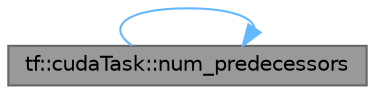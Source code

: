 digraph "tf::cudaTask::num_predecessors"
{
 // LATEX_PDF_SIZE
  bgcolor="transparent";
  edge [fontname=Helvetica,fontsize=10,labelfontname=Helvetica,labelfontsize=10];
  node [fontname=Helvetica,fontsize=10,shape=box,height=0.2,width=0.4];
  rankdir="LR";
  Node1 [id="Node000001",label="tf::cudaTask::num_predecessors",height=0.2,width=0.4,color="gray40", fillcolor="grey60", style="filled", fontcolor="black",tooltip="queries the number of dependents"];
  Node1 -> Node1 [id="edge1_Node000001_Node000001",color="steelblue1",style="solid",tooltip=" "];
}
